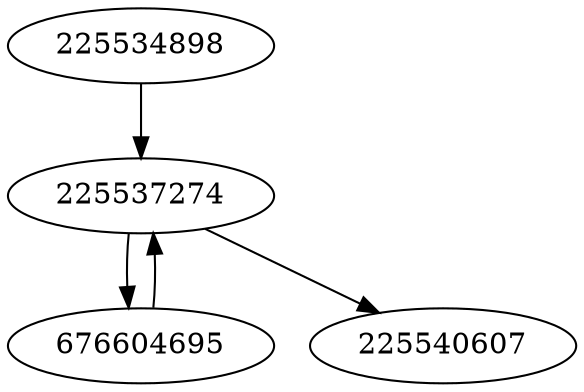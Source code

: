 strict digraph  {
225534898;
676604695;
225537274;
225540607;
225534898 -> 225537274;
676604695 -> 225537274;
225537274 -> 676604695;
225537274 -> 225540607;
}
